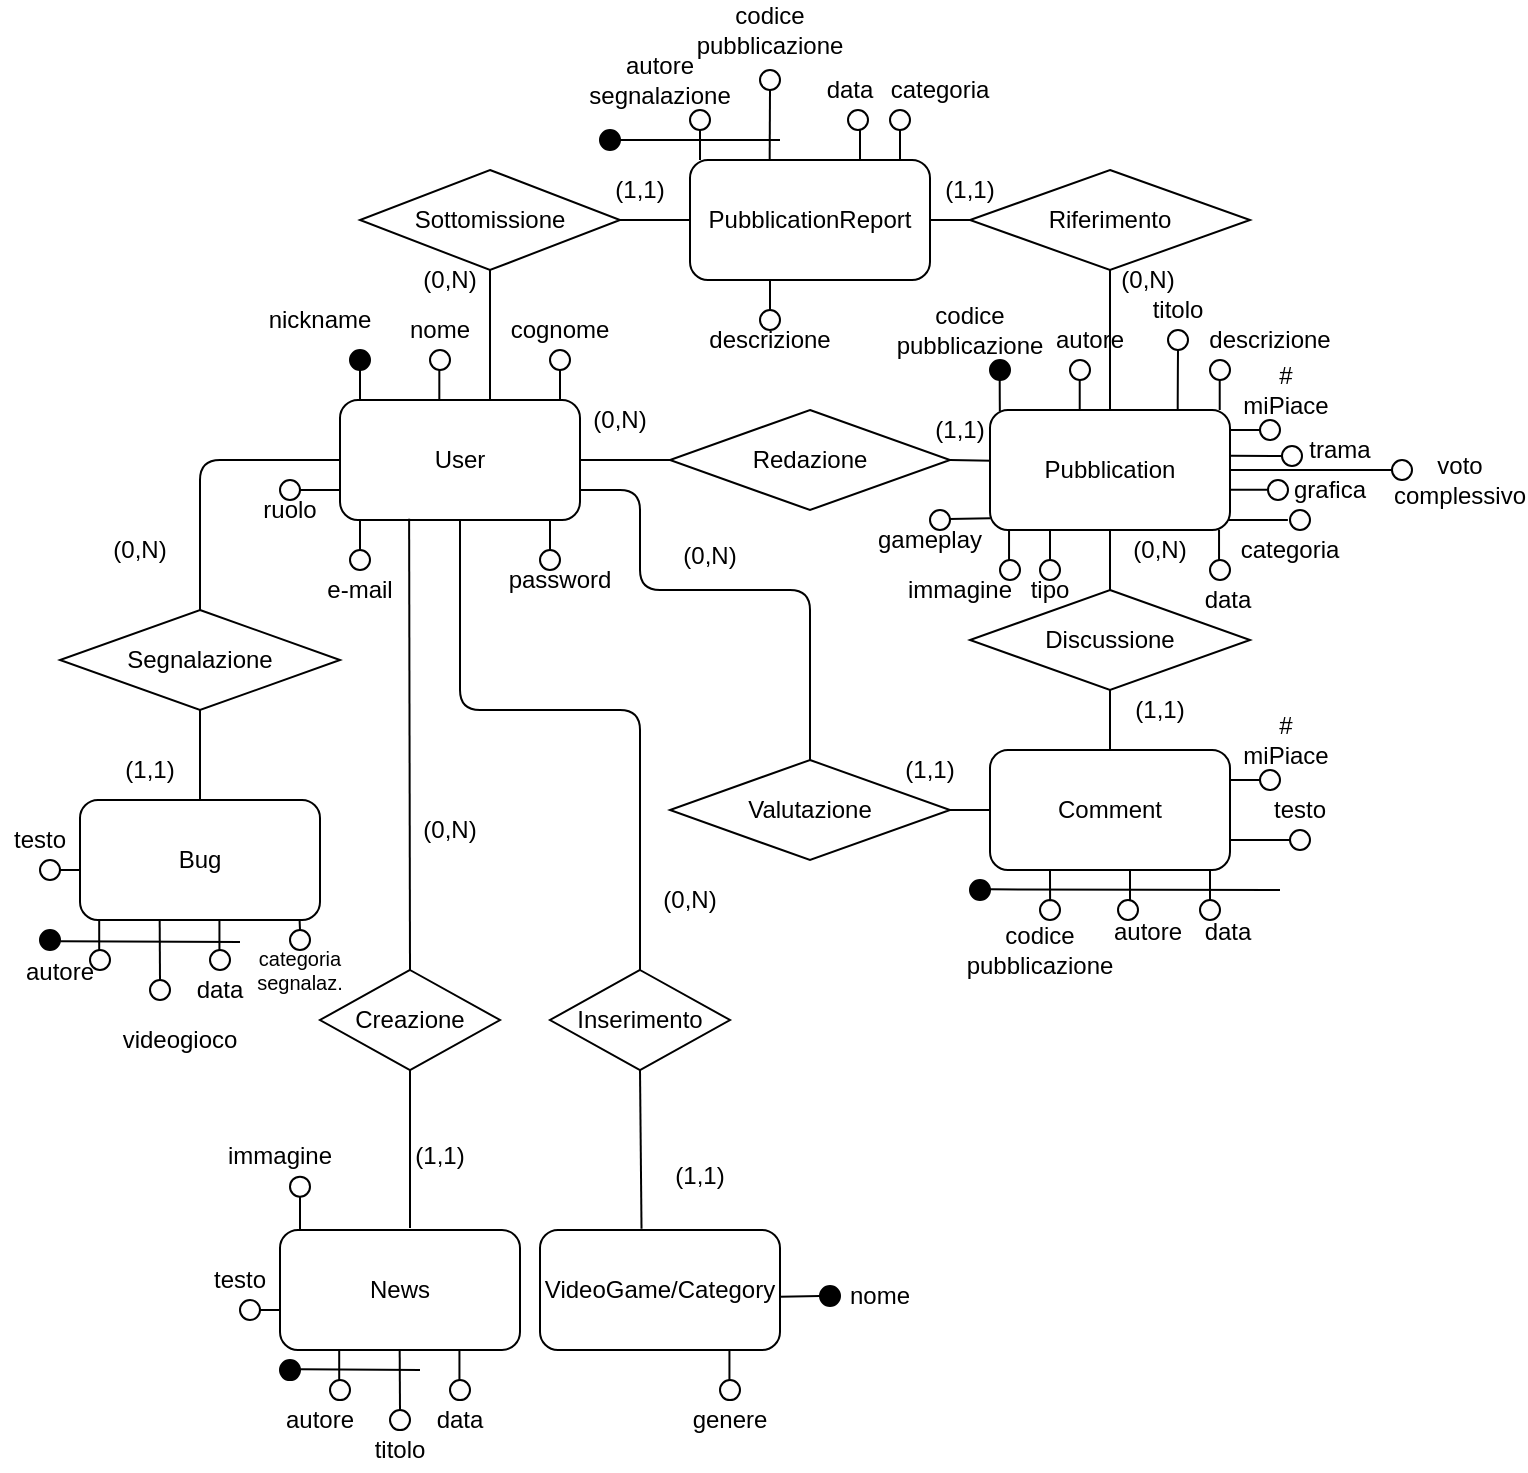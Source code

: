 <mxfile version="13.9.9" type="device"><diagram id="mguRc4uRtefQRiQBiYkG" name="Page-1"><mxGraphModel dx="1086" dy="806" grid="1" gridSize="10" guides="1" tooltips="1" connect="1" arrows="1" fold="1" page="1" pageScale="1" pageWidth="827" pageHeight="1169" math="0" shadow="0"><root><mxCell id="0"/><mxCell id="1" parent="0"/><mxCell id="OOi4CVHJgQFf2LPpz2BU-2" value="Redazione" style="rhombus;whiteSpace=wrap;html=1;" parent="1" vertex="1"><mxGeometry x="341" y="240" width="140" height="50" as="geometry"/></mxCell><mxCell id="OOi4CVHJgQFf2LPpz2BU-3" value="User" style="rounded=1;whiteSpace=wrap;html=1;" parent="1" vertex="1"><mxGeometry x="176" y="235" width="120" height="60" as="geometry"/></mxCell><mxCell id="OOi4CVHJgQFf2LPpz2BU-4" value="" style="endArrow=none;html=1;exitX=1;exitY=0.5;exitDx=0;exitDy=0;entryX=0;entryY=0.5;entryDx=0;entryDy=0;" parent="1" source="OOi4CVHJgQFf2LPpz2BU-3" target="OOi4CVHJgQFf2LPpz2BU-2" edge="1"><mxGeometry width="50" height="50" relative="1" as="geometry"><mxPoint x="321" y="265" as="sourcePoint"/><mxPoint x="461" y="265" as="targetPoint"/></mxGeometry></mxCell><mxCell id="OOi4CVHJgQFf2LPpz2BU-5" value="" style="endArrow=none;html=1;exitX=1;exitY=0.5;exitDx=0;exitDy=0;entryX=0.008;entryY=0.422;entryDx=0;entryDy=0;entryPerimeter=0;" parent="1" source="OOi4CVHJgQFf2LPpz2BU-2" target="OOi4CVHJgQFf2LPpz2BU-6" edge="1"><mxGeometry width="50" height="50" relative="1" as="geometry"><mxPoint x="584" y="264.5" as="sourcePoint"/><mxPoint x="674" y="264.5" as="targetPoint"/></mxGeometry></mxCell><mxCell id="OOi4CVHJgQFf2LPpz2BU-6" value="Pubblication" style="rounded=1;whiteSpace=wrap;html=1;" parent="1" vertex="1"><mxGeometry x="501" y="240" width="120" height="60" as="geometry"/></mxCell><mxCell id="OOi4CVHJgQFf2LPpz2BU-8" value="Sottomissione" style="rhombus;whiteSpace=wrap;html=1;" parent="1" vertex="1"><mxGeometry x="186" y="120" width="130" height="50" as="geometry"/></mxCell><mxCell id="OOi4CVHJgQFf2LPpz2BU-11" value="PubblicationReport" style="rounded=1;whiteSpace=wrap;html=1;" parent="1" vertex="1"><mxGeometry x="351" y="115" width="120" height="60" as="geometry"/></mxCell><mxCell id="OOi4CVHJgQFf2LPpz2BU-13" value="Riferimento" style="rhombus;whiteSpace=wrap;html=1;" parent="1" vertex="1"><mxGeometry x="491" y="120" width="140" height="50" as="geometry"/></mxCell><mxCell id="OOi4CVHJgQFf2LPpz2BU-14" value="" style="endArrow=none;html=1;exitX=1;exitY=0.5;exitDx=0;exitDy=0;" parent="1" source="OOi4CVHJgQFf2LPpz2BU-8" edge="1"><mxGeometry width="50" height="50" relative="1" as="geometry"><mxPoint x="316" y="144.66" as="sourcePoint"/><mxPoint x="351" y="145" as="targetPoint"/></mxGeometry></mxCell><mxCell id="OOi4CVHJgQFf2LPpz2BU-15" value="" style="endArrow=none;html=1;entryX=0.5;entryY=1;entryDx=0;entryDy=0;" parent="1" target="OOi4CVHJgQFf2LPpz2BU-8" edge="1"><mxGeometry width="50" height="50" relative="1" as="geometry"><mxPoint x="251" y="235" as="sourcePoint"/><mxPoint x="231" y="160" as="targetPoint"/><Array as="points"/></mxGeometry></mxCell><mxCell id="OOi4CVHJgQFf2LPpz2BU-34" value="Bug" style="rounded=1;whiteSpace=wrap;html=1;" parent="1" vertex="1"><mxGeometry x="46" y="435" width="120" height="60" as="geometry"/></mxCell><mxCell id="OOi4CVHJgQFf2LPpz2BU-35" value="Segnalazione" style="rhombus;whiteSpace=wrap;html=1;" parent="1" vertex="1"><mxGeometry x="36" y="340" width="140" height="50" as="geometry"/></mxCell><mxCell id="OOi4CVHJgQFf2LPpz2BU-37" value="" style="endArrow=none;html=1;exitX=0.5;exitY=0;exitDx=0;exitDy=0;entryX=0.5;entryY=1;entryDx=0;entryDy=0;" parent="1" edge="1"><mxGeometry width="50" height="50" relative="1" as="geometry"><mxPoint x="106" y="435" as="sourcePoint"/><mxPoint x="106" y="390" as="targetPoint"/></mxGeometry></mxCell><mxCell id="OOi4CVHJgQFf2LPpz2BU-40" value="" style="endArrow=none;html=1;entryX=0.5;entryY=1;entryDx=0;entryDy=0;exitX=0.5;exitY=0;exitDx=0;exitDy=0;" parent="1" source="OOi4CVHJgQFf2LPpz2BU-6" target="OOi4CVHJgQFf2LPpz2BU-13" edge="1"><mxGeometry width="50" height="50" relative="1" as="geometry"><mxPoint x="501" y="235" as="sourcePoint"/><mxPoint x="551" y="185" as="targetPoint"/></mxGeometry></mxCell><mxCell id="OOi4CVHJgQFf2LPpz2BU-41" value="" style="endArrow=none;html=1;entryX=0;entryY=0.5;entryDx=0;entryDy=0;exitX=1;exitY=0.5;exitDx=0;exitDy=0;" parent="1" source="OOi4CVHJgQFf2LPpz2BU-11" target="OOi4CVHJgQFf2LPpz2BU-13" edge="1"><mxGeometry width="50" height="50" relative="1" as="geometry"><mxPoint x="474" y="145" as="sourcePoint"/><mxPoint x="491" y="170" as="targetPoint"/></mxGeometry></mxCell><mxCell id="OOi4CVHJgQFf2LPpz2BU-42" value="Valutazione" style="rhombus;whiteSpace=wrap;html=1;" parent="1" vertex="1"><mxGeometry x="341" y="415" width="140" height="50" as="geometry"/></mxCell><mxCell id="OOi4CVHJgQFf2LPpz2BU-43" value="Comment" style="rounded=1;whiteSpace=wrap;html=1;" parent="1" vertex="1"><mxGeometry x="501" y="410" width="120" height="60" as="geometry"/></mxCell><mxCell id="OOi4CVHJgQFf2LPpz2BU-45" value="" style="endArrow=none;html=1;exitX=1;exitY=0.5;exitDx=0;exitDy=0;entryX=0;entryY=0.5;entryDx=0;entryDy=0;" parent="1" source="OOi4CVHJgQFf2LPpz2BU-42" target="OOi4CVHJgQFf2LPpz2BU-43" edge="1"><mxGeometry width="50" height="50" relative="1" as="geometry"><mxPoint x="481.0" y="440.08" as="sourcePoint"/><mxPoint x="521.36" y="439.66" as="targetPoint"/></mxGeometry></mxCell><mxCell id="OOi4CVHJgQFf2LPpz2BU-46" value="" style="endArrow=none;html=1;exitX=0.5;exitY=0;exitDx=0;exitDy=0;entryX=1;entryY=0.75;entryDx=0;entryDy=0;" parent="1" source="OOi4CVHJgQFf2LPpz2BU-42" target="OOi4CVHJgQFf2LPpz2BU-3" edge="1"><mxGeometry width="50" height="50" relative="1" as="geometry"><mxPoint x="336" y="440" as="sourcePoint"/><mxPoint x="311" y="280" as="targetPoint"/><Array as="points"><mxPoint x="411" y="330"/><mxPoint x="326" y="330"/><mxPoint x="326" y="280"/></Array></mxGeometry></mxCell><mxCell id="OOi4CVHJgQFf2LPpz2BU-48" value="Discussione" style="rhombus;whiteSpace=wrap;html=1;" parent="1" vertex="1"><mxGeometry x="491" y="330" width="140" height="50" as="geometry"/></mxCell><mxCell id="OOi4CVHJgQFf2LPpz2BU-49" value="" style="endArrow=none;html=1;entryX=0.5;entryY=1;entryDx=0;entryDy=0;exitX=0.5;exitY=0;exitDx=0;exitDy=0;" parent="1" source="OOi4CVHJgQFf2LPpz2BU-48" target="OOi4CVHJgQFf2LPpz2BU-6" edge="1"><mxGeometry width="50" height="50" relative="1" as="geometry"><mxPoint x="421" y="360" as="sourcePoint"/><mxPoint x="471" y="310" as="targetPoint"/></mxGeometry></mxCell><mxCell id="OOi4CVHJgQFf2LPpz2BU-52" value="" style="endArrow=none;html=1;" parent="1" source="OOi4CVHJgQFf2LPpz2BU-43" edge="1"><mxGeometry width="50" height="50" relative="1" as="geometry"><mxPoint x="501" y="430" as="sourcePoint"/><mxPoint x="561" y="380" as="targetPoint"/></mxGeometry></mxCell><mxCell id="OOi4CVHJgQFf2LPpz2BU-53" value="" style="endArrow=none;html=1;entryX=0;entryY=0.5;entryDx=0;entryDy=0;exitX=0.5;exitY=0;exitDx=0;exitDy=0;" parent="1" source="OOi4CVHJgQFf2LPpz2BU-35" target="OOi4CVHJgQFf2LPpz2BU-3" edge="1"><mxGeometry width="50" height="50" relative="1" as="geometry"><mxPoint x="106" y="320" as="sourcePoint"/><mxPoint x="156" y="270" as="targetPoint"/><Array as="points"><mxPoint x="106" y="265"/></Array></mxGeometry></mxCell><mxCell id="OOi4CVHJgQFf2LPpz2BU-65" value="" style="endArrow=none;html=1;exitX=0.5;exitY=0;exitDx=0;exitDy=0;entryX=0.288;entryY=0.989;entryDx=0;entryDy=0;entryPerimeter=0;" parent="1" source="OOi4CVHJgQFf2LPpz2BU-66" target="OOi4CVHJgQFf2LPpz2BU-3" edge="1"><mxGeometry width="50" height="50" relative="1" as="geometry"><mxPoint x="261" y="490" as="sourcePoint"/><mxPoint x="210.9" y="414.64" as="targetPoint"/><Array as="points"/></mxGeometry></mxCell><mxCell id="OOi4CVHJgQFf2LPpz2BU-66" value="Creazione" style="rhombus;whiteSpace=wrap;html=1;" parent="1" vertex="1"><mxGeometry x="166" y="520" width="90" height="50" as="geometry"/></mxCell><mxCell id="OOi4CVHJgQFf2LPpz2BU-68" value="News&lt;br&gt;" style="rounded=1;whiteSpace=wrap;html=1;" parent="1" vertex="1"><mxGeometry x="146" y="650" width="120" height="60" as="geometry"/></mxCell><mxCell id="OOi4CVHJgQFf2LPpz2BU-69" value="" style="endArrow=none;html=1;entryX=0.5;entryY=1;entryDx=0;entryDy=0;" parent="1" target="OOi4CVHJgQFf2LPpz2BU-66" edge="1"><mxGeometry width="50" height="50" relative="1" as="geometry"><mxPoint x="211" y="649" as="sourcePoint"/><mxPoint x="201" y="575" as="targetPoint"/></mxGeometry></mxCell><mxCell id="OOi4CVHJgQFf2LPpz2BU-70" value="Inserimento" style="rhombus;whiteSpace=wrap;html=1;" parent="1" vertex="1"><mxGeometry x="281" y="520" width="90" height="50" as="geometry"/></mxCell><mxCell id="OOi4CVHJgQFf2LPpz2BU-71" value="VideoGame/Category" style="rounded=1;whiteSpace=wrap;html=1;" parent="1" vertex="1"><mxGeometry x="276" y="650" width="120" height="60" as="geometry"/></mxCell><mxCell id="OOi4CVHJgQFf2LPpz2BU-72" value="" style="endArrow=none;html=1;entryX=0.5;entryY=1;entryDx=0;entryDy=0;exitX=0.423;exitY=-0.01;exitDx=0;exitDy=0;exitPerimeter=0;" parent="1" source="OOi4CVHJgQFf2LPpz2BU-71" target="OOi4CVHJgQFf2LPpz2BU-70" edge="1"><mxGeometry width="50" height="50" relative="1" as="geometry"><mxPoint x="336" y="630" as="sourcePoint"/><mxPoint x="316" y="575" as="targetPoint"/></mxGeometry></mxCell><mxCell id="OOi4CVHJgQFf2LPpz2BU-73" value="" style="endArrow=none;html=1;exitX=0.5;exitY=0;exitDx=0;exitDy=0;entryX=0.5;entryY=1;entryDx=0;entryDy=0;" parent="1" source="OOi4CVHJgQFf2LPpz2BU-70" target="OOi4CVHJgQFf2LPpz2BU-3" edge="1"><mxGeometry width="50" height="50" relative="1" as="geometry"><mxPoint x="266" y="465" as="sourcePoint"/><mxPoint x="325.95" y="415.48" as="targetPoint"/><Array as="points"><mxPoint x="326" y="390"/><mxPoint x="236" y="390"/></Array></mxGeometry></mxCell><mxCell id="Y-im6gq6m2K0zFmz0ZzL-1" value="" style="endArrow=none;html=1;" parent="1" edge="1"><mxGeometry width="50" height="50" relative="1" as="geometry"><mxPoint x="186" y="235" as="sourcePoint"/><mxPoint x="186" y="220" as="targetPoint"/></mxGeometry></mxCell><mxCell id="Y-im6gq6m2K0zFmz0ZzL-2" value="" style="ellipse;whiteSpace=wrap;html=1;aspect=fixed;fillColor=#000000;" parent="1" vertex="1"><mxGeometry x="181" y="210" width="10" height="10" as="geometry"/></mxCell><mxCell id="Y-im6gq6m2K0zFmz0ZzL-3" value="autore segnalazione" style="text;html=1;strokeColor=none;fillColor=none;align=center;verticalAlign=middle;whiteSpace=wrap;rounded=0;" parent="1" vertex="1"><mxGeometry x="316" y="65" width="40" height="20" as="geometry"/></mxCell><mxCell id="Y-im6gq6m2K0zFmz0ZzL-7" value="" style="endArrow=none;html=1;" parent="1" edge="1"><mxGeometry width="50" height="50" relative="1" as="geometry"><mxPoint x="225.66" y="235" as="sourcePoint"/><mxPoint x="225.66" y="220" as="targetPoint"/></mxGeometry></mxCell><mxCell id="Y-im6gq6m2K0zFmz0ZzL-8" value="" style="endArrow=none;html=1;" parent="1" edge="1"><mxGeometry width="50" height="50" relative="1" as="geometry"><mxPoint x="286" y="235" as="sourcePoint"/><mxPoint x="286" y="220" as="targetPoint"/><Array as="points"><mxPoint x="286" y="230"/></Array></mxGeometry></mxCell><mxCell id="Y-im6gq6m2K0zFmz0ZzL-9" value="" style="ellipse;whiteSpace=wrap;html=1;aspect=fixed;fillColor=none;" parent="1" vertex="1"><mxGeometry x="221" y="210" width="10" height="10" as="geometry"/></mxCell><mxCell id="Y-im6gq6m2K0zFmz0ZzL-10" value="" style="ellipse;whiteSpace=wrap;html=1;aspect=fixed;fillColor=none;" parent="1" vertex="1"><mxGeometry x="281" y="210" width="10" height="10" as="geometry"/></mxCell><mxCell id="Y-im6gq6m2K0zFmz0ZzL-11" value="codice pubblicazione" style="text;html=1;strokeColor=none;fillColor=none;align=center;verticalAlign=middle;whiteSpace=wrap;rounded=0;" parent="1" vertex="1"><mxGeometry x="371" y="40" width="40" height="20" as="geometry"/></mxCell><mxCell id="Y-im6gq6m2K0zFmz0ZzL-12" value="categoria" style="text;html=1;strokeColor=none;fillColor=none;align=center;verticalAlign=middle;whiteSpace=wrap;rounded=0;" parent="1" vertex="1"><mxGeometry x="456" y="70" width="40" height="20" as="geometry"/></mxCell><mxCell id="Y-im6gq6m2K0zFmz0ZzL-13" value="data" style="text;html=1;strokeColor=none;fillColor=none;align=center;verticalAlign=middle;whiteSpace=wrap;rounded=0;" parent="1" vertex="1"><mxGeometry x="411" y="70" width="40" height="20" as="geometry"/></mxCell><mxCell id="Y-im6gq6m2K0zFmz0ZzL-14" value="" style="endArrow=none;html=1;" parent="1" edge="1"><mxGeometry width="50" height="50" relative="1" as="geometry"><mxPoint x="186" y="310" as="sourcePoint"/><mxPoint x="186" y="295" as="targetPoint"/><Array as="points"><mxPoint x="186" y="310"/></Array></mxGeometry></mxCell><mxCell id="Y-im6gq6m2K0zFmz0ZzL-15" value="" style="ellipse;whiteSpace=wrap;html=1;aspect=fixed;fillColor=none;" parent="1" vertex="1"><mxGeometry x="181" y="310" width="10" height="10" as="geometry"/></mxCell><mxCell id="Y-im6gq6m2K0zFmz0ZzL-16" value="e-mail" style="text;html=1;strokeColor=none;fillColor=none;align=center;verticalAlign=middle;whiteSpace=wrap;rounded=0;" parent="1" vertex="1"><mxGeometry x="166" y="320" width="40" height="20" as="geometry"/></mxCell><mxCell id="Y-im6gq6m2K0zFmz0ZzL-21" value="" style="endArrow=none;html=1;" parent="1" edge="1"><mxGeometry width="50" height="50" relative="1" as="geometry"><mxPoint x="356" y="115" as="sourcePoint"/><mxPoint x="356" y="100" as="targetPoint"/></mxGeometry></mxCell><mxCell id="Y-im6gq6m2K0zFmz0ZzL-22" value="" style="ellipse;whiteSpace=wrap;html=1;aspect=fixed;fillColor=none;" parent="1" vertex="1"><mxGeometry x="351" y="90" width="10" height="10" as="geometry"/></mxCell><mxCell id="Y-im6gq6m2K0zFmz0ZzL-23" value="" style="ellipse;whiteSpace=wrap;html=1;aspect=fixed;fillColor=none;" parent="1" vertex="1"><mxGeometry x="386" y="70" width="10" height="10" as="geometry"/></mxCell><mxCell id="Y-im6gq6m2K0zFmz0ZzL-24" value="" style="endArrow=none;html=1;entryX=0.5;entryY=1;entryDx=0;entryDy=0;" parent="1" target="Y-im6gq6m2K0zFmz0ZzL-23" edge="1"><mxGeometry width="50" height="50" relative="1" as="geometry"><mxPoint x="390.83" y="115" as="sourcePoint"/><mxPoint x="390.83" y="100" as="targetPoint"/></mxGeometry></mxCell><mxCell id="Y-im6gq6m2K0zFmz0ZzL-25" value="" style="endArrow=none;html=1;" parent="1" edge="1"><mxGeometry width="50" height="50" relative="1" as="geometry"><mxPoint x="436" y="115" as="sourcePoint"/><mxPoint x="436" y="100" as="targetPoint"/></mxGeometry></mxCell><mxCell id="Y-im6gq6m2K0zFmz0ZzL-26" value="" style="endArrow=none;html=1;" parent="1" edge="1"><mxGeometry width="50" height="50" relative="1" as="geometry"><mxPoint x="456" y="115" as="sourcePoint"/><mxPoint x="456" y="100" as="targetPoint"/><Array as="points"><mxPoint x="456" y="110"/></Array></mxGeometry></mxCell><mxCell id="Y-im6gq6m2K0zFmz0ZzL-27" value="" style="ellipse;whiteSpace=wrap;html=1;aspect=fixed;fillColor=none;" parent="1" vertex="1"><mxGeometry x="430" y="90" width="10" height="10" as="geometry"/></mxCell><mxCell id="Y-im6gq6m2K0zFmz0ZzL-28" value="" style="ellipse;whiteSpace=wrap;html=1;aspect=fixed;fillColor=none;" parent="1" vertex="1"><mxGeometry x="451" y="90" width="10" height="10" as="geometry"/></mxCell><mxCell id="Y-im6gq6m2K0zFmz0ZzL-31" value="" style="endArrow=none;html=1;entryX=0.5;entryY=1;entryDx=0;entryDy=0;" parent="1" edge="1"><mxGeometry width="50" height="50" relative="1" as="geometry"><mxPoint x="391" y="190" as="sourcePoint"/><mxPoint x="391" y="175" as="targetPoint"/></mxGeometry></mxCell><mxCell id="Y-im6gq6m2K0zFmz0ZzL-32" value="" style="ellipse;whiteSpace=wrap;html=1;aspect=fixed;fillColor=none;" parent="1" vertex="1"><mxGeometry x="386" y="190" width="10" height="10" as="geometry"/></mxCell><mxCell id="Y-im6gq6m2K0zFmz0ZzL-33" value="descrizione" style="text;html=1;strokeColor=none;fillColor=none;align=center;verticalAlign=middle;whiteSpace=wrap;rounded=0;" parent="1" vertex="1"><mxGeometry x="371" y="195" width="40" height="20" as="geometry"/></mxCell><mxCell id="Y-im6gq6m2K0zFmz0ZzL-34" value="nome" style="text;html=1;strokeColor=none;fillColor=none;align=center;verticalAlign=middle;whiteSpace=wrap;rounded=0;" parent="1" vertex="1"><mxGeometry x="206" y="190" width="40" height="20" as="geometry"/></mxCell><mxCell id="Y-im6gq6m2K0zFmz0ZzL-36" value="nickname&lt;span style=&quot;color: rgba(0 , 0 , 0 , 0) ; font-family: monospace ; font-size: 0px&quot;&gt;%3CmxGraphModel%3E%3Croot%3E%3CmxCell%20id%3D%220%22%2F%3E%3CmxCell%20id%3D%221%22%20parent%3D%220%22%2F%3E%3CmxCell%20id%3D%222%22%20value%3D%22autore%22%20style%3D%22text%3Bhtml%3D1%3BstrokeColor%3Dnone%3BfillColor%3Dnone%3Balign%3Dcenter%3BverticalAlign%3Dmiddle%3BwhiteSpace%3Dwrap%3Brounded%3D0%3B%22%20vertex%3D%221%22%20parent%3D%221%22%3E%3CmxGeometry%20x%3D%22300%22%20y%3D%2270%22%20width%3D%2240%22%20height%3D%2220%22%20as%3D%22geometry%22%2F%3E%3C%2FmxCell%3E%3C%2Froot%3E%3C%2FmxGraphModel%3E&lt;/span&gt;" style="text;html=1;strokeColor=none;fillColor=none;align=center;verticalAlign=middle;whiteSpace=wrap;rounded=0;" parent="1" vertex="1"><mxGeometry x="146" y="185" width="40" height="20" as="geometry"/></mxCell><mxCell id="Y-im6gq6m2K0zFmz0ZzL-38" value="cognome" style="text;html=1;strokeColor=none;fillColor=none;align=center;verticalAlign=middle;whiteSpace=wrap;rounded=0;" parent="1" vertex="1"><mxGeometry x="266" y="190" width="40" height="20" as="geometry"/></mxCell><mxCell id="Y-im6gq6m2K0zFmz0ZzL-51" value="" style="endArrow=none;html=1;" parent="1" edge="1"><mxGeometry width="50" height="50" relative="1" as="geometry"><mxPoint x="281" y="310" as="sourcePoint"/><mxPoint x="281" y="295" as="targetPoint"/><Array as="points"><mxPoint x="281" y="310"/></Array></mxGeometry></mxCell><mxCell id="Y-im6gq6m2K0zFmz0ZzL-52" value="" style="ellipse;whiteSpace=wrap;html=1;aspect=fixed;fillColor=none;" parent="1" vertex="1"><mxGeometry x="276" y="310" width="10" height="10" as="geometry"/></mxCell><mxCell id="Y-im6gq6m2K0zFmz0ZzL-53" value="password" style="text;html=1;strokeColor=none;fillColor=none;align=center;verticalAlign=middle;whiteSpace=wrap;rounded=0;" parent="1" vertex="1"><mxGeometry x="266" y="315" width="40" height="20" as="geometry"/></mxCell><mxCell id="Y-im6gq6m2K0zFmz0ZzL-54" value="" style="ellipse;whiteSpace=wrap;html=1;aspect=fixed;fillColor=#000000;" parent="1" vertex="1"><mxGeometry x="306" y="100" width="10" height="10" as="geometry"/></mxCell><mxCell id="Y-im6gq6m2K0zFmz0ZzL-55" value="" style="endArrow=none;html=1;exitX=1;exitY=0.5;exitDx=0;exitDy=0;" parent="1" source="Y-im6gq6m2K0zFmz0ZzL-54" edge="1"><mxGeometry width="50" height="50" relative="1" as="geometry"><mxPoint x="406" y="210" as="sourcePoint"/><mxPoint x="396" y="105" as="targetPoint"/></mxGeometry></mxCell><mxCell id="Y-im6gq6m2K0zFmz0ZzL-59" value="" style="ellipse;whiteSpace=wrap;html=1;aspect=fixed;fillColor=#000000;" parent="1" vertex="1"><mxGeometry x="501" y="215.0" width="10" height="10" as="geometry"/></mxCell><mxCell id="Y-im6gq6m2K0zFmz0ZzL-60" value="" style="ellipse;whiteSpace=wrap;html=1;aspect=fixed;fillColor=none;" parent="1" vertex="1"><mxGeometry x="541" y="215.0" width="10" height="10" as="geometry"/></mxCell><mxCell id="Y-im6gq6m2K0zFmz0ZzL-61" value="" style="ellipse;whiteSpace=wrap;html=1;aspect=fixed;fillColor=none;" parent="1" vertex="1"><mxGeometry x="590" y="200.0" width="10" height="10" as="geometry"/></mxCell><mxCell id="Y-im6gq6m2K0zFmz0ZzL-62" value="" style="ellipse;whiteSpace=wrap;html=1;aspect=fixed;fillColor=none;" parent="1" vertex="1"><mxGeometry x="611" y="215.0" width="10" height="10" as="geometry"/></mxCell><mxCell id="Y-im6gq6m2K0zFmz0ZzL-64" value="" style="endArrow=none;html=1;entryX=0.5;entryY=1;entryDx=0;entryDy=0;exitX=0.041;exitY=0.011;exitDx=0;exitDy=0;exitPerimeter=0;" parent="1" source="OOi4CVHJgQFf2LPpz2BU-6" edge="1"><mxGeometry width="50" height="50" relative="1" as="geometry"><mxPoint x="506" y="240" as="sourcePoint"/><mxPoint x="505.86" y="225" as="targetPoint"/><Array as="points"><mxPoint x="505.86" y="230"/></Array></mxGeometry></mxCell><mxCell id="Y-im6gq6m2K0zFmz0ZzL-65" value="" style="endArrow=none;html=1;entryX=0.5;entryY=1;entryDx=0;entryDy=0;" parent="1" edge="1"><mxGeometry width="50" height="50" relative="1" as="geometry"><mxPoint x="545.86" y="240" as="sourcePoint"/><mxPoint x="545.86" y="225" as="targetPoint"/><Array as="points"><mxPoint x="545.86" y="230"/></Array></mxGeometry></mxCell><mxCell id="Y-im6gq6m2K0zFmz0ZzL-66" value="" style="endArrow=none;html=1;entryX=0.5;entryY=1;entryDx=0;entryDy=0;" parent="1" target="Y-im6gq6m2K0zFmz0ZzL-61" edge="1"><mxGeometry width="50" height="50" relative="1" as="geometry"><mxPoint x="594.86" y="240" as="sourcePoint"/><mxPoint x="594.86" y="225" as="targetPoint"/><Array as="points"><mxPoint x="594.86" y="230"/></Array></mxGeometry></mxCell><mxCell id="Y-im6gq6m2K0zFmz0ZzL-67" value="" style="endArrow=none;html=1;entryX=0.5;entryY=1;entryDx=0;entryDy=0;" parent="1" edge="1"><mxGeometry width="50" height="50" relative="1" as="geometry"><mxPoint x="615.86" y="240" as="sourcePoint"/><mxPoint x="615.86" y="225" as="targetPoint"/><Array as="points"><mxPoint x="615.86" y="230"/></Array></mxGeometry></mxCell><mxCell id="Y-im6gq6m2K0zFmz0ZzL-68" value="codice pubblicazione" style="text;html=1;strokeColor=none;fillColor=none;align=center;verticalAlign=middle;whiteSpace=wrap;rounded=0;" parent="1" vertex="1"><mxGeometry x="471" y="190" width="40" height="20" as="geometry"/></mxCell><mxCell id="Y-im6gq6m2K0zFmz0ZzL-69" value="descrizione" style="text;html=1;strokeColor=none;fillColor=none;align=center;verticalAlign=middle;whiteSpace=wrap;rounded=0;" parent="1" vertex="1"><mxGeometry x="621" y="195" width="40" height="20" as="geometry"/></mxCell><mxCell id="Y-im6gq6m2K0zFmz0ZzL-70" value="autore" style="text;html=1;strokeColor=none;fillColor=none;align=center;verticalAlign=middle;whiteSpace=wrap;rounded=0;" parent="1" vertex="1"><mxGeometry x="531" y="195" width="40" height="20" as="geometry"/></mxCell><mxCell id="Y-im6gq6m2K0zFmz0ZzL-73" value="titolo" style="text;html=1;strokeColor=none;fillColor=none;align=center;verticalAlign=middle;whiteSpace=wrap;rounded=0;" parent="1" vertex="1"><mxGeometry x="575" y="180" width="40" height="20" as="geometry"/></mxCell><mxCell id="Y-im6gq6m2K0zFmz0ZzL-74" value="" style="endArrow=none;html=1;entryX=0.5;entryY=1;entryDx=0;entryDy=0;" parent="1" edge="1"><mxGeometry width="50" height="50" relative="1" as="geometry"><mxPoint x="510.52" y="315" as="sourcePoint"/><mxPoint x="510.52" y="300" as="targetPoint"/><Array as="points"><mxPoint x="510.52" y="305"/></Array></mxGeometry></mxCell><mxCell id="Y-im6gq6m2K0zFmz0ZzL-75" value="" style="ellipse;whiteSpace=wrap;html=1;aspect=fixed;fillColor=none;" parent="1" vertex="1"><mxGeometry x="506" y="315" width="10" height="10" as="geometry"/></mxCell><mxCell id="Y-im6gq6m2K0zFmz0ZzL-76" value="" style="endArrow=none;html=1;entryX=0.5;entryY=1;entryDx=0;entryDy=0;" parent="1" edge="1"><mxGeometry width="50" height="50" relative="1" as="geometry"><mxPoint x="615.52" y="315" as="sourcePoint"/><mxPoint x="615.52" y="300" as="targetPoint"/><Array as="points"><mxPoint x="615.52" y="305"/></Array></mxGeometry></mxCell><mxCell id="Y-im6gq6m2K0zFmz0ZzL-77" value="" style="ellipse;whiteSpace=wrap;html=1;aspect=fixed;fillColor=none;" parent="1" vertex="1"><mxGeometry x="611" y="315" width="10" height="10" as="geometry"/></mxCell><mxCell id="Y-im6gq6m2K0zFmz0ZzL-78" value="data" style="text;html=1;strokeColor=none;fillColor=none;align=center;verticalAlign=middle;whiteSpace=wrap;rounded=0;" parent="1" vertex="1"><mxGeometry x="600" y="325" width="40" height="20" as="geometry"/></mxCell><mxCell id="Y-im6gq6m2K0zFmz0ZzL-79" value="immagine" style="text;html=1;strokeColor=none;fillColor=none;align=center;verticalAlign=middle;whiteSpace=wrap;rounded=0;" parent="1" vertex="1"><mxGeometry x="466" y="320" width="40" height="20" as="geometry"/></mxCell><mxCell id="Y-im6gq6m2K0zFmz0ZzL-89" value="" style="ellipse;whiteSpace=wrap;html=1;aspect=fixed;fillColor=none;" parent="1" vertex="1"><mxGeometry x="640" y="275" width="10" height="10" as="geometry"/></mxCell><mxCell id="Y-im6gq6m2K0zFmz0ZzL-90" value="" style="ellipse;whiteSpace=wrap;html=1;aspect=fixed;fillColor=none;" parent="1" vertex="1"><mxGeometry x="471" y="290" width="10" height="10" as="geometry"/></mxCell><mxCell id="Y-im6gq6m2K0zFmz0ZzL-91" value="" style="endArrow=none;html=1;" parent="1" edge="1"><mxGeometry width="50" height="50" relative="1" as="geometry"><mxPoint x="639.69" y="279.9" as="sourcePoint"/><mxPoint x="620.69" y="279.9" as="targetPoint"/><Array as="points"><mxPoint x="640" y="279.9"/></Array></mxGeometry></mxCell><mxCell id="Y-im6gq6m2K0zFmz0ZzL-92" value="" style="endArrow=none;html=1;entryX=-0.007;entryY=0.852;entryDx=0;entryDy=0;entryPerimeter=0;exitX=1;exitY=0;exitDx=0;exitDy=0;" parent="1" edge="1"><mxGeometry width="50" height="50" relative="1" as="geometry"><mxPoint x="480.536" y="294.464" as="sourcePoint"/><mxPoint x="501.16" y="294.12" as="targetPoint"/><Array as="points"/></mxGeometry></mxCell><mxCell id="Y-im6gq6m2K0zFmz0ZzL-93" value="gameplay" style="text;html=1;strokeColor=none;fillColor=none;align=center;verticalAlign=middle;whiteSpace=wrap;rounded=0;" parent="1" vertex="1"><mxGeometry x="451" y="295" width="40" height="20" as="geometry"/></mxCell><mxCell id="Y-im6gq6m2K0zFmz0ZzL-94" value="grafica" style="text;html=1;strokeColor=none;fillColor=none;align=center;verticalAlign=middle;whiteSpace=wrap;rounded=0;" parent="1" vertex="1"><mxGeometry x="651" y="270" width="40" height="20" as="geometry"/></mxCell><mxCell id="Y-im6gq6m2K0zFmz0ZzL-97" value="" style="endArrow=none;html=1;entryX=0.995;entryY=0.381;entryDx=0;entryDy=0;entryPerimeter=0;" parent="1" edge="1"><mxGeometry width="50" height="50" relative="1" as="geometry"><mxPoint x="647" y="263" as="sourcePoint"/><mxPoint x="621.4" y="262.86" as="targetPoint"/><Array as="points"/></mxGeometry></mxCell><mxCell id="Y-im6gq6m2K0zFmz0ZzL-98" value="" style="ellipse;whiteSpace=wrap;html=1;aspect=fixed;fillColor=none;" parent="1" vertex="1"><mxGeometry x="647" y="258" width="10" height="10" as="geometry"/></mxCell><mxCell id="Y-im6gq6m2K0zFmz0ZzL-99" value="trama" style="text;html=1;strokeColor=none;fillColor=none;align=center;verticalAlign=middle;whiteSpace=wrap;rounded=0;" parent="1" vertex="1"><mxGeometry x="656" y="250" width="40" height="20" as="geometry"/></mxCell><mxCell id="Y-im6gq6m2K0zFmz0ZzL-100" value="" style="endArrow=none;html=1;exitX=1;exitY=0.583;exitDx=0;exitDy=0;exitPerimeter=0;" parent="1" edge="1"><mxGeometry width="50" height="50" relative="1" as="geometry"><mxPoint x="621" y="270" as="sourcePoint"/><mxPoint x="651" y="270.02" as="targetPoint"/><Array as="points"><mxPoint x="650.93" y="270.02"/><mxPoint x="707" y="270"/></Array></mxGeometry></mxCell><mxCell id="Y-im6gq6m2K0zFmz0ZzL-101" value="" style="ellipse;whiteSpace=wrap;html=1;aspect=fixed;fillColor=none;" parent="1" vertex="1"><mxGeometry x="702" y="265" width="10" height="10" as="geometry"/></mxCell><mxCell id="Y-im6gq6m2K0zFmz0ZzL-102" value="voto complessivo" style="text;html=1;strokeColor=none;fillColor=none;align=center;verticalAlign=middle;whiteSpace=wrap;rounded=0;" parent="1" vertex="1"><mxGeometry x="716" y="265" width="40" height="20" as="geometry"/></mxCell><mxCell id="Y-im6gq6m2K0zFmz0ZzL-107" value="" style="endArrow=none;html=1;exitX=1;exitY=0.583;exitDx=0;exitDy=0;exitPerimeter=0;" parent="1" edge="1"><mxGeometry width="50" height="50" relative="1" as="geometry"><mxPoint x="620" y="294.98" as="sourcePoint"/><mxPoint x="650" y="295" as="targetPoint"/><Array as="points"><mxPoint x="649.93" y="295"/></Array></mxGeometry></mxCell><mxCell id="Y-im6gq6m2K0zFmz0ZzL-108" value="" style="ellipse;whiteSpace=wrap;html=1;aspect=fixed;fillColor=none;" parent="1" vertex="1"><mxGeometry x="651" y="290" width="10" height="10" as="geometry"/></mxCell><mxCell id="Y-im6gq6m2K0zFmz0ZzL-109" value="categoria" style="text;html=1;strokeColor=none;fillColor=none;align=center;verticalAlign=middle;whiteSpace=wrap;rounded=0;" parent="1" vertex="1"><mxGeometry x="631" y="300" width="40" height="20" as="geometry"/></mxCell><mxCell id="Y-im6gq6m2K0zFmz0ZzL-112" value="" style="ellipse;whiteSpace=wrap;html=1;aspect=fixed;fillColor=none;" parent="1" vertex="1"><mxGeometry x="526" y="485" width="10" height="10" as="geometry"/></mxCell><mxCell id="Y-im6gq6m2K0zFmz0ZzL-113" value="" style="ellipse;whiteSpace=wrap;html=1;aspect=fixed;fillColor=none;" parent="1" vertex="1"><mxGeometry x="565" y="485" width="10" height="10" as="geometry"/></mxCell><mxCell id="Y-im6gq6m2K0zFmz0ZzL-114" value="" style="endArrow=none;html=1;entryX=0.5;entryY=1;entryDx=0;entryDy=0;exitX=0.041;exitY=0.011;exitDx=0;exitDy=0;exitPerimeter=0;" parent="1" edge="1"><mxGeometry width="50" height="50" relative="1" as="geometry"><mxPoint x="531.06" y="485.66" as="sourcePoint"/><mxPoint x="531.0" y="470" as="targetPoint"/><Array as="points"><mxPoint x="531" y="475"/></Array></mxGeometry></mxCell><mxCell id="Y-im6gq6m2K0zFmz0ZzL-115" value="" style="endArrow=none;html=1;entryX=0.5;entryY=1;entryDx=0;entryDy=0;" parent="1" edge="1"><mxGeometry width="50" height="50" relative="1" as="geometry"><mxPoint x="571.0" y="485" as="sourcePoint"/><mxPoint x="571.0" y="470" as="targetPoint"/><Array as="points"><mxPoint x="571.0" y="475"/></Array></mxGeometry></mxCell><mxCell id="Y-im6gq6m2K0zFmz0ZzL-116" value="codice pubblicazione" style="text;html=1;strokeColor=none;fillColor=none;align=center;verticalAlign=middle;whiteSpace=wrap;rounded=0;" parent="1" vertex="1"><mxGeometry x="506" y="500" width="40" height="20" as="geometry"/></mxCell><mxCell id="Y-im6gq6m2K0zFmz0ZzL-117" value="autore" style="text;html=1;strokeColor=none;fillColor=none;align=center;verticalAlign=middle;whiteSpace=wrap;rounded=0;" parent="1" vertex="1"><mxGeometry x="560" y="491" width="40" height="20" as="geometry"/></mxCell><mxCell id="Y-im6gq6m2K0zFmz0ZzL-120" value="" style="endArrow=none;html=1;" parent="1" edge="1"><mxGeometry width="50" height="50" relative="1" as="geometry"><mxPoint x="621" y="455" as="sourcePoint"/><mxPoint x="651" y="455" as="targetPoint"/></mxGeometry></mxCell><mxCell id="Y-im6gq6m2K0zFmz0ZzL-121" value="" style="ellipse;whiteSpace=wrap;html=1;aspect=fixed;fillColor=none;" parent="1" vertex="1"><mxGeometry x="651" y="450" width="10" height="10" as="geometry"/></mxCell><mxCell id="Y-im6gq6m2K0zFmz0ZzL-122" value="data" style="text;html=1;strokeColor=none;fillColor=none;align=center;verticalAlign=middle;whiteSpace=wrap;rounded=0;" parent="1" vertex="1"><mxGeometry x="600" y="491" width="40" height="20" as="geometry"/></mxCell><mxCell id="Y-im6gq6m2K0zFmz0ZzL-126" value="" style="endArrow=none;html=1;entryX=0.5;entryY=1;entryDx=0;entryDy=0;" parent="1" edge="1"><mxGeometry width="50" height="50" relative="1" as="geometry"><mxPoint x="611.0" y="485" as="sourcePoint"/><mxPoint x="611.0" y="470" as="targetPoint"/><Array as="points"><mxPoint x="611.0" y="475"/></Array></mxGeometry></mxCell><mxCell id="Y-im6gq6m2K0zFmz0ZzL-127" value="" style="ellipse;whiteSpace=wrap;html=1;aspect=fixed;fillColor=none;" parent="1" vertex="1"><mxGeometry x="606" y="485" width="10" height="10" as="geometry"/></mxCell><mxCell id="Y-im6gq6m2K0zFmz0ZzL-128" value="testo" style="text;html=1;strokeColor=none;fillColor=none;align=center;verticalAlign=middle;whiteSpace=wrap;rounded=0;" parent="1" vertex="1"><mxGeometry x="636" y="430" width="40" height="20" as="geometry"/></mxCell><mxCell id="Y-im6gq6m2K0zFmz0ZzL-129" value="" style="ellipse;whiteSpace=wrap;html=1;aspect=fixed;fillColor=#000000;" parent="1" vertex="1"><mxGeometry x="491" y="475" width="10" height="10" as="geometry"/></mxCell><mxCell id="Y-im6gq6m2K0zFmz0ZzL-130" value="" style="endArrow=none;html=1;exitX=1;exitY=0.5;exitDx=0;exitDy=0;" parent="1" edge="1"><mxGeometry width="50" height="50" relative="1" as="geometry"><mxPoint x="501" y="479.66" as="sourcePoint"/><mxPoint x="646" y="480" as="targetPoint"/></mxGeometry></mxCell><mxCell id="Y-im6gq6m2K0zFmz0ZzL-131" value="" style="endArrow=none;html=1;entryX=0.504;entryY=-0.271;entryDx=0;entryDy=0;entryPerimeter=0;" parent="1" target="Y-im6gq6m2K0zFmz0ZzL-139" edge="1"><mxGeometry width="50" height="50" relative="1" as="geometry"><mxPoint x="126" y="506" as="sourcePoint"/><mxPoint x="116" y="495" as="targetPoint"/><Array as="points"/></mxGeometry></mxCell><mxCell id="Y-im6gq6m2K0zFmz0ZzL-132" value="" style="endArrow=none;html=1;" parent="1" edge="1"><mxGeometry width="50" height="50" relative="1" as="geometry"><mxPoint x="55.6" y="510" as="sourcePoint"/><mxPoint x="55.6" y="495" as="targetPoint"/></mxGeometry></mxCell><mxCell id="Y-im6gq6m2K0zFmz0ZzL-133" value="" style="ellipse;whiteSpace=wrap;html=1;aspect=fixed;fillColor=none;" parent="1" vertex="1"><mxGeometry x="51" y="510" width="10" height="10" as="geometry"/></mxCell><mxCell id="Y-im6gq6m2K0zFmz0ZzL-134" value="" style="endArrow=none;html=1;entryX=0.332;entryY=0.999;entryDx=0;entryDy=0;entryPerimeter=0;exitX=0.5;exitY=0;exitDx=0;exitDy=0;" parent="1" source="Y-im6gq6m2K0zFmz0ZzL-136" target="OOi4CVHJgQFf2LPpz2BU-34" edge="1"><mxGeometry width="50" height="50" relative="1" as="geometry"><mxPoint x="85.8" y="511" as="sourcePoint"/><mxPoint x="86" y="496" as="targetPoint"/></mxGeometry></mxCell><mxCell id="Y-im6gq6m2K0zFmz0ZzL-135" value="" style="endArrow=none;html=1;" parent="1" edge="1"><mxGeometry width="50" height="50" relative="1" as="geometry"><mxPoint x="115.72" y="510" as="sourcePoint"/><mxPoint x="115.72" y="495" as="targetPoint"/><Array as="points"><mxPoint x="115.72" y="505"/></Array></mxGeometry></mxCell><mxCell id="Y-im6gq6m2K0zFmz0ZzL-136" value="" style="ellipse;whiteSpace=wrap;html=1;aspect=fixed;fillColor=none;" parent="1" vertex="1"><mxGeometry x="81" y="525" width="10" height="10" as="geometry"/></mxCell><mxCell id="Y-im6gq6m2K0zFmz0ZzL-137" value="" style="ellipse;whiteSpace=wrap;html=1;aspect=fixed;fillColor=none;" parent="1" vertex="1"><mxGeometry x="111" y="510" width="10" height="10" as="geometry"/></mxCell><mxCell id="Y-im6gq6m2K0zFmz0ZzL-138" value="testo" style="text;html=1;strokeColor=none;fillColor=none;align=center;verticalAlign=middle;whiteSpace=wrap;rounded=0;" parent="1" vertex="1"><mxGeometry x="6" y="445" width="40" height="20" as="geometry"/></mxCell><mxCell id="Y-im6gq6m2K0zFmz0ZzL-139" value="autore" style="text;html=1;strokeColor=none;fillColor=none;align=center;verticalAlign=middle;whiteSpace=wrap;rounded=0;" parent="1" vertex="1"><mxGeometry x="16" y="511" width="40" height="20" as="geometry"/></mxCell><mxCell id="Y-im6gq6m2K0zFmz0ZzL-140" value="data" style="text;html=1;strokeColor=none;fillColor=none;align=center;verticalAlign=middle;whiteSpace=wrap;rounded=0;" parent="1" vertex="1"><mxGeometry x="96" y="520" width="40" height="20" as="geometry"/></mxCell><mxCell id="Y-im6gq6m2K0zFmz0ZzL-141" value="" style="ellipse;whiteSpace=wrap;html=1;aspect=fixed;fillColor=#000000;" parent="1" vertex="1"><mxGeometry x="26" y="500" width="10" height="10" as="geometry"/></mxCell><mxCell id="Y-im6gq6m2K0zFmz0ZzL-144" value="categoria&lt;br style=&quot;font-size: 10px;&quot;&gt;segnalaz." style="text;html=1;strokeColor=none;fillColor=none;align=center;verticalAlign=middle;whiteSpace=wrap;rounded=0;fontSize=10;" parent="1" vertex="1"><mxGeometry x="136" y="510" width="40" height="20" as="geometry"/></mxCell><mxCell id="Y-im6gq6m2K0zFmz0ZzL-146" value="" style="endArrow=none;html=1;" parent="1" edge="1"><mxGeometry width="50" height="50" relative="1" as="geometry"><mxPoint x="156" y="500" as="sourcePoint"/><mxPoint x="155.8" y="495" as="targetPoint"/></mxGeometry></mxCell><mxCell id="Y-im6gq6m2K0zFmz0ZzL-147" value="" style="ellipse;whiteSpace=wrap;html=1;aspect=fixed;fillColor=none;" parent="1" vertex="1"><mxGeometry x="151" y="500" width="10" height="10" as="geometry"/></mxCell><mxCell id="Y-im6gq6m2K0zFmz0ZzL-148" value="" style="endArrow=none;html=1;entryX=0.504;entryY=-0.271;entryDx=0;entryDy=0;entryPerimeter=0;" parent="1" edge="1"><mxGeometry width="50" height="50" relative="1" as="geometry"><mxPoint x="216" y="720" as="sourcePoint"/><mxPoint x="156.16" y="719.64" as="targetPoint"/><Array as="points"/></mxGeometry></mxCell><mxCell id="Y-im6gq6m2K0zFmz0ZzL-149" value="" style="endArrow=none;html=1;" parent="1" edge="1"><mxGeometry width="50" height="50" relative="1" as="geometry"><mxPoint x="175.6" y="725.06" as="sourcePoint"/><mxPoint x="175.6" y="710.06" as="targetPoint"/></mxGeometry></mxCell><mxCell id="Y-im6gq6m2K0zFmz0ZzL-150" value="" style="ellipse;whiteSpace=wrap;html=1;aspect=fixed;fillColor=none;" parent="1" vertex="1"><mxGeometry x="171" y="725.06" width="10" height="10" as="geometry"/></mxCell><mxCell id="Y-im6gq6m2K0zFmz0ZzL-151" value="" style="endArrow=none;html=1;entryX=0.332;entryY=0.999;entryDx=0;entryDy=0;entryPerimeter=0;exitX=0.5;exitY=0;exitDx=0;exitDy=0;" parent="1" source="Y-im6gq6m2K0zFmz0ZzL-153" edge="1"><mxGeometry width="50" height="50" relative="1" as="geometry"><mxPoint x="205.8" y="726.06" as="sourcePoint"/><mxPoint x="205.84" y="710" as="targetPoint"/></mxGeometry></mxCell><mxCell id="Y-im6gq6m2K0zFmz0ZzL-152" value="" style="endArrow=none;html=1;" parent="1" edge="1"><mxGeometry width="50" height="50" relative="1" as="geometry"><mxPoint x="235.72" y="725.06" as="sourcePoint"/><mxPoint x="235.72" y="710.06" as="targetPoint"/><Array as="points"><mxPoint x="235.72" y="720.06"/></Array></mxGeometry></mxCell><mxCell id="Y-im6gq6m2K0zFmz0ZzL-153" value="" style="ellipse;whiteSpace=wrap;html=1;aspect=fixed;fillColor=none;" parent="1" vertex="1"><mxGeometry x="201" y="740.06" width="10" height="10" as="geometry"/></mxCell><mxCell id="Y-im6gq6m2K0zFmz0ZzL-154" value="" style="ellipse;whiteSpace=wrap;html=1;aspect=fixed;fillColor=none;" parent="1" vertex="1"><mxGeometry x="231" y="725.06" width="10" height="10" as="geometry"/></mxCell><mxCell id="Y-im6gq6m2K0zFmz0ZzL-155" value="titolo" style="text;html=1;strokeColor=none;fillColor=none;align=center;verticalAlign=middle;whiteSpace=wrap;rounded=0;" parent="1" vertex="1"><mxGeometry x="186" y="750.06" width="40" height="20" as="geometry"/></mxCell><mxCell id="Y-im6gq6m2K0zFmz0ZzL-156" value="data" style="text;html=1;strokeColor=none;fillColor=none;align=center;verticalAlign=middle;whiteSpace=wrap;rounded=0;" parent="1" vertex="1"><mxGeometry x="216" y="735.06" width="40" height="20" as="geometry"/></mxCell><mxCell id="Y-im6gq6m2K0zFmz0ZzL-157" value="" style="ellipse;whiteSpace=wrap;html=1;aspect=fixed;fillColor=#000000;" parent="1" vertex="1"><mxGeometry x="146" y="715.06" width="10" height="10" as="geometry"/></mxCell><mxCell id="Y-im6gq6m2K0zFmz0ZzL-158" value="autore" style="text;html=1;strokeColor=none;fillColor=none;align=center;verticalAlign=middle;whiteSpace=wrap;rounded=0;" parent="1" vertex="1"><mxGeometry x="146" y="735.06" width="40" height="20" as="geometry"/></mxCell><mxCell id="Y-im6gq6m2K0zFmz0ZzL-160" value="" style="endArrow=none;html=1;" parent="1" edge="1"><mxGeometry width="50" height="50" relative="1" as="geometry"><mxPoint x="36" y="470" as="sourcePoint"/><mxPoint x="46" y="470" as="targetPoint"/></mxGeometry></mxCell><mxCell id="Y-im6gq6m2K0zFmz0ZzL-161" value="" style="ellipse;whiteSpace=wrap;html=1;aspect=fixed;fillColor=none;" parent="1" vertex="1"><mxGeometry x="26" y="465" width="10" height="10" as="geometry"/></mxCell><mxCell id="Y-im6gq6m2K0zFmz0ZzL-163" value="videogioco" style="text;html=1;strokeColor=none;fillColor=none;align=center;verticalAlign=middle;whiteSpace=wrap;rounded=0;" parent="1" vertex="1"><mxGeometry x="76" y="545" width="40" height="20" as="geometry"/></mxCell><mxCell id="Y-im6gq6m2K0zFmz0ZzL-165" value="testo" style="text;html=1;strokeColor=none;fillColor=none;align=center;verticalAlign=middle;whiteSpace=wrap;rounded=0;" parent="1" vertex="1"><mxGeometry x="106" y="665" width="40" height="20" as="geometry"/></mxCell><mxCell id="Y-im6gq6m2K0zFmz0ZzL-166" value="" style="endArrow=none;html=1;" parent="1" edge="1"><mxGeometry width="50" height="50" relative="1" as="geometry"><mxPoint x="136" y="690" as="sourcePoint"/><mxPoint x="146" y="690" as="targetPoint"/></mxGeometry></mxCell><mxCell id="Y-im6gq6m2K0zFmz0ZzL-167" value="" style="ellipse;whiteSpace=wrap;html=1;aspect=fixed;fillColor=none;" parent="1" vertex="1"><mxGeometry x="126" y="685" width="10" height="10" as="geometry"/></mxCell><mxCell id="Y-im6gq6m2K0zFmz0ZzL-168" value="" style="endArrow=none;html=1;entryX=0.5;entryY=1;entryDx=0;entryDy=0;" parent="1" edge="1"><mxGeometry width="50" height="50" relative="1" as="geometry"><mxPoint x="156" y="650" as="sourcePoint"/><mxPoint x="156" y="633.32" as="targetPoint"/><Array as="points"><mxPoint x="156" y="638.32"/></Array></mxGeometry></mxCell><mxCell id="Y-im6gq6m2K0zFmz0ZzL-169" value="" style="ellipse;whiteSpace=wrap;html=1;aspect=fixed;fillColor=none;" parent="1" vertex="1"><mxGeometry x="151" y="623.32" width="10" height="10" as="geometry"/></mxCell><mxCell id="Y-im6gq6m2K0zFmz0ZzL-170" value="immagine" style="text;html=1;strokeColor=none;fillColor=none;align=center;verticalAlign=middle;whiteSpace=wrap;rounded=0;" parent="1" vertex="1"><mxGeometry x="126" y="603.32" width="40" height="20" as="geometry"/></mxCell><mxCell id="Y-im6gq6m2K0zFmz0ZzL-171" value="" style="endArrow=none;html=1;exitX=1;exitY=0.583;exitDx=0;exitDy=0;exitPerimeter=0;" parent="1" edge="1"><mxGeometry width="50" height="50" relative="1" as="geometry"><mxPoint x="621" y="250.0" as="sourcePoint"/><mxPoint x="636" y="250" as="targetPoint"/><Array as="points"/></mxGeometry></mxCell><mxCell id="Y-im6gq6m2K0zFmz0ZzL-172" value="" style="ellipse;whiteSpace=wrap;html=1;aspect=fixed;fillColor=none;" parent="1" vertex="1"><mxGeometry x="636" y="245" width="10" height="10" as="geometry"/></mxCell><mxCell id="Y-im6gq6m2K0zFmz0ZzL-176" value="# miPiace" style="text;html=1;strokeColor=none;fillColor=none;align=center;verticalAlign=middle;whiteSpace=wrap;rounded=0;" parent="1" vertex="1"><mxGeometry x="628.5" y="220" width="40" height="20" as="geometry"/></mxCell><mxCell id="Y-im6gq6m2K0zFmz0ZzL-177" value="" style="endArrow=none;html=1;exitX=1;exitY=0.583;exitDx=0;exitDy=0;exitPerimeter=0;" parent="1" edge="1"><mxGeometry width="50" height="50" relative="1" as="geometry"><mxPoint x="621" y="425.0" as="sourcePoint"/><mxPoint x="636" y="425" as="targetPoint"/><Array as="points"/></mxGeometry></mxCell><mxCell id="Y-im6gq6m2K0zFmz0ZzL-178" value="" style="ellipse;whiteSpace=wrap;html=1;aspect=fixed;fillColor=none;" parent="1" vertex="1"><mxGeometry x="636" y="420" width="10" height="10" as="geometry"/></mxCell><mxCell id="Y-im6gq6m2K0zFmz0ZzL-179" value="# miPiace" style="text;html=1;strokeColor=none;fillColor=none;align=center;verticalAlign=middle;whiteSpace=wrap;rounded=0;" parent="1" vertex="1"><mxGeometry x="628.5" y="395" width="40" height="20" as="geometry"/></mxCell><mxCell id="Y-im6gq6m2K0zFmz0ZzL-180" value="" style="endArrow=none;html=1;fontSize=10;" parent="1" edge="1"><mxGeometry width="50" height="50" relative="1" as="geometry"><mxPoint x="396" y="683.32" as="sourcePoint"/><mxPoint x="416" y="683" as="targetPoint"/></mxGeometry></mxCell><mxCell id="Y-im6gq6m2K0zFmz0ZzL-182" value="" style="ellipse;whiteSpace=wrap;html=1;aspect=fixed;fillColor=#000000;" parent="1" vertex="1"><mxGeometry x="416" y="678" width="10" height="10" as="geometry"/></mxCell><mxCell id="Y-im6gq6m2K0zFmz0ZzL-183" value="genere" style="text;html=1;strokeColor=none;fillColor=none;align=center;verticalAlign=middle;whiteSpace=wrap;rounded=0;" parent="1" vertex="1"><mxGeometry x="351" y="735.06" width="40" height="20" as="geometry"/></mxCell><mxCell id="Y-im6gq6m2K0zFmz0ZzL-185" value="(0,N)" style="text;html=1;strokeColor=none;fillColor=none;align=center;verticalAlign=middle;whiteSpace=wrap;rounded=0;" parent="1" vertex="1"><mxGeometry x="296" y="235" width="40" height="20" as="geometry"/></mxCell><mxCell id="Y-im6gq6m2K0zFmz0ZzL-186" value="(1,1)" style="text;html=1;strokeColor=none;fillColor=none;align=center;verticalAlign=middle;whiteSpace=wrap;rounded=0;" parent="1" vertex="1"><mxGeometry x="566" y="380" width="40" height="20" as="geometry"/></mxCell><mxCell id="Y-im6gq6m2K0zFmz0ZzL-187" value="(0,N)" style="text;html=1;strokeColor=none;fillColor=none;align=center;verticalAlign=middle;whiteSpace=wrap;rounded=0;" parent="1" vertex="1"><mxGeometry x="566" y="300" width="40" height="20" as="geometry"/></mxCell><mxCell id="Y-im6gq6m2K0zFmz0ZzL-188" value="(1,1)" style="text;html=1;strokeColor=none;fillColor=none;align=center;verticalAlign=middle;whiteSpace=wrap;rounded=0;" parent="1" vertex="1"><mxGeometry x="466" y="240" width="40" height="20" as="geometry"/></mxCell><mxCell id="Y-im6gq6m2K0zFmz0ZzL-189" value="(0,N)" style="text;html=1;strokeColor=none;fillColor=none;align=center;verticalAlign=middle;whiteSpace=wrap;rounded=0;" parent="1" vertex="1"><mxGeometry x="211" y="165" width="40" height="20" as="geometry"/></mxCell><mxCell id="Y-im6gq6m2K0zFmz0ZzL-191" value="(1,1)" style="text;html=1;strokeColor=none;fillColor=none;align=center;verticalAlign=middle;whiteSpace=wrap;rounded=0;" parent="1" vertex="1"><mxGeometry x="306" y="120" width="40" height="20" as="geometry"/></mxCell><mxCell id="Y-im6gq6m2K0zFmz0ZzL-193" value="(1,1)" style="text;html=1;strokeColor=none;fillColor=none;align=center;verticalAlign=middle;whiteSpace=wrap;rounded=0;" parent="1" vertex="1"><mxGeometry x="471" y="120" width="40" height="20" as="geometry"/></mxCell><mxCell id="Y-im6gq6m2K0zFmz0ZzL-195" value="(0,N)" style="text;html=1;strokeColor=none;fillColor=none;align=center;verticalAlign=middle;whiteSpace=wrap;rounded=0;" parent="1" vertex="1"><mxGeometry x="560" y="165" width="40" height="20" as="geometry"/></mxCell><mxCell id="Y-im6gq6m2K0zFmz0ZzL-196" value="(1,1)" style="text;html=1;strokeColor=none;fillColor=none;align=center;verticalAlign=middle;whiteSpace=wrap;rounded=0;" parent="1" vertex="1"><mxGeometry x="451" y="410" width="40" height="20" as="geometry"/></mxCell><mxCell id="Y-im6gq6m2K0zFmz0ZzL-197" value="(0,N)" style="text;html=1;strokeColor=none;fillColor=none;align=center;verticalAlign=middle;whiteSpace=wrap;rounded=0;" parent="1" vertex="1"><mxGeometry x="341" y="303" width="40" height="20" as="geometry"/></mxCell><mxCell id="Y-im6gq6m2K0zFmz0ZzL-199" value="(0,N)" style="text;html=1;strokeColor=none;fillColor=none;align=center;verticalAlign=middle;whiteSpace=wrap;rounded=0;" parent="1" vertex="1"><mxGeometry x="56" y="300" width="40" height="20" as="geometry"/></mxCell><mxCell id="Y-im6gq6m2K0zFmz0ZzL-200" value="(1,1)" style="text;html=1;strokeColor=none;fillColor=none;align=center;verticalAlign=middle;whiteSpace=wrap;rounded=0;" parent="1" vertex="1"><mxGeometry x="61" y="410" width="40" height="20" as="geometry"/></mxCell><mxCell id="Y-im6gq6m2K0zFmz0ZzL-201" value="(0,N)" style="text;html=1;strokeColor=none;fillColor=none;align=center;verticalAlign=middle;whiteSpace=wrap;rounded=0;" parent="1" vertex="1"><mxGeometry x="211" y="440" width="40" height="20" as="geometry"/></mxCell><mxCell id="Y-im6gq6m2K0zFmz0ZzL-202" value="(1,1)" style="text;html=1;strokeColor=none;fillColor=none;align=center;verticalAlign=middle;whiteSpace=wrap;rounded=0;" parent="1" vertex="1"><mxGeometry x="206" y="603.32" width="40" height="20" as="geometry"/></mxCell><mxCell id="Y-im6gq6m2K0zFmz0ZzL-203" value="(0,N)" style="text;html=1;strokeColor=none;fillColor=none;align=center;verticalAlign=middle;whiteSpace=wrap;rounded=0;" parent="1" vertex="1"><mxGeometry x="331" y="475" width="40" height="20" as="geometry"/></mxCell><mxCell id="Y-im6gq6m2K0zFmz0ZzL-204" value="(1,1)" style="text;html=1;strokeColor=none;fillColor=none;align=center;verticalAlign=middle;whiteSpace=wrap;rounded=0;" parent="1" vertex="1"><mxGeometry x="336" y="613.32" width="40" height="20" as="geometry"/></mxCell><mxCell id="Y-im6gq6m2K0zFmz0ZzL-205" value="" style="endArrow=none;html=1;" parent="1" edge="1"><mxGeometry width="50" height="50" relative="1" as="geometry"><mxPoint x="370.72" y="725.06" as="sourcePoint"/><mxPoint x="370.72" y="710.06" as="targetPoint"/><Array as="points"><mxPoint x="370.72" y="720.06"/></Array></mxGeometry></mxCell><mxCell id="Y-im6gq6m2K0zFmz0ZzL-206" value="" style="ellipse;whiteSpace=wrap;html=1;aspect=fixed;fillColor=none;" parent="1" vertex="1"><mxGeometry x="366" y="725.06" width="10" height="10" as="geometry"/></mxCell><mxCell id="Y-im6gq6m2K0zFmz0ZzL-207" value="nome" style="text;html=1;strokeColor=none;fillColor=none;align=center;verticalAlign=middle;whiteSpace=wrap;rounded=0;" parent="1" vertex="1"><mxGeometry x="426" y="673" width="40" height="20" as="geometry"/></mxCell><mxCell id="oPDEfdDOk1BW5twb6Iwd-14" value="" style="endArrow=none;html=1;entryX=0.5;entryY=1;entryDx=0;entryDy=0;" parent="1" edge="1"><mxGeometry width="50" height="50" relative="1" as="geometry"><mxPoint x="531" y="315" as="sourcePoint"/><mxPoint x="531" y="300" as="targetPoint"/><Array as="points"><mxPoint x="531" y="305"/></Array></mxGeometry></mxCell><mxCell id="oPDEfdDOk1BW5twb6Iwd-15" value="" style="ellipse;whiteSpace=wrap;html=1;aspect=fixed;fillColor=none;" parent="1" vertex="1"><mxGeometry x="526" y="315" width="10" height="10" as="geometry"/></mxCell><mxCell id="oPDEfdDOk1BW5twb6Iwd-16" value="tipo" style="text;html=1;strokeColor=none;fillColor=none;align=center;verticalAlign=middle;whiteSpace=wrap;rounded=0;" parent="1" vertex="1"><mxGeometry x="511" y="320" width="40" height="20" as="geometry"/></mxCell><mxCell id="jinzKhxhUmx1RcTOr6V_-1" value="" style="ellipse;whiteSpace=wrap;html=1;aspect=fixed;fillColor=none;" parent="1" vertex="1"><mxGeometry x="146" y="275" width="10" height="10" as="geometry"/></mxCell><mxCell id="jinzKhxhUmx1RcTOr6V_-2" value="ruolo" style="text;html=1;strokeColor=none;fillColor=none;align=center;verticalAlign=middle;whiteSpace=wrap;rounded=0;" parent="1" vertex="1"><mxGeometry x="131" y="280" width="40" height="20" as="geometry"/></mxCell><mxCell id="jinzKhxhUmx1RcTOr6V_-6" value="" style="endArrow=none;html=1;entryX=0;entryY=0.75;entryDx=0;entryDy=0;exitX=1;exitY=0.5;exitDx=0;exitDy=0;" parent="1" source="jinzKhxhUmx1RcTOr6V_-1" target="OOi4CVHJgQFf2LPpz2BU-3" edge="1"><mxGeometry width="50" height="50" relative="1" as="geometry"><mxPoint x="145.89" y="312.5" as="sourcePoint"/><mxPoint x="145.89" y="297.5" as="targetPoint"/><Array as="points"/></mxGeometry></mxCell></root></mxGraphModel></diagram></mxfile>